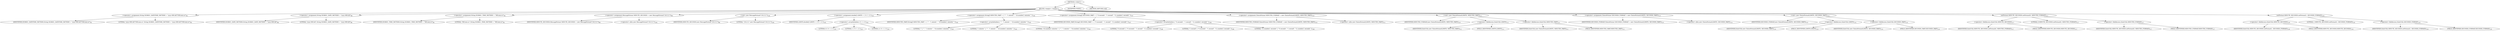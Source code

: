 digraph "&lt;clinit&gt;" {  
"226" [label = <(METHOD,&lt;clinit&gt;)> ]
"227" [label = <(BLOCK,&lt;empty&gt;,&lt;empty&gt;)> ]
"228" [label = <(&lt;operator&gt;.assignment,String ISO8601_DATETIME_PATTERN = &quot;yyyy-MM-dd'T'HH:mm:ss&quot;)<SUB>82</SUB>> ]
"229" [label = <(IDENTIFIER,ISO8601_DATETIME_PATTERN,String ISO8601_DATETIME_PATTERN = &quot;yyyy-MM-dd'T'HH:mm:ss&quot;)<SUB>82</SUB>> ]
"230" [label = <(LITERAL,&quot;yyyy-MM-dd'T'HH:mm:ss&quot;,String ISO8601_DATETIME_PATTERN = &quot;yyyy-MM-dd'T'HH:mm:ss&quot;)<SUB>83</SUB>> ]
"231" [label = <(&lt;operator&gt;.assignment,String ISO8601_DATE_PATTERN = &quot;yyyy-MM-dd&quot;)<SUB>88</SUB>> ]
"232" [label = <(IDENTIFIER,ISO8601_DATE_PATTERN,String ISO8601_DATE_PATTERN = &quot;yyyy-MM-dd&quot;)<SUB>88</SUB>> ]
"233" [label = <(LITERAL,&quot;yyyy-MM-dd&quot;,String ISO8601_DATE_PATTERN = &quot;yyyy-MM-dd&quot;)<SUB>89</SUB>> ]
"234" [label = <(&lt;operator&gt;.assignment,String ISO8601_TIME_PATTERN = &quot;HH:mm:ss&quot;)<SUB>94</SUB>> ]
"235" [label = <(IDENTIFIER,ISO8601_TIME_PATTERN,String ISO8601_TIME_PATTERN = &quot;HH:mm:ss&quot;)<SUB>94</SUB>> ]
"236" [label = <(LITERAL,&quot;HH:mm:ss&quot;,String ISO8601_TIME_PATTERN = &quot;HH:mm:ss&quot;)<SUB>95</SUB>> ]
"237" [label = <(&lt;operator&gt;.assignment,MessageFormat MINUTE_SECONDS = new MessageFormat(&quot;{0}{1}&quot;))<SUB>99</SUB>> ]
"238" [label = <(IDENTIFIER,MINUTE_SECONDS,MessageFormat MINUTE_SECONDS = new MessageFormat(&quot;{0}{1}&quot;))<SUB>99</SUB>> ]
"239" [label = <(&lt;operator&gt;.alloc,new MessageFormat(&quot;{0}{1}&quot;))<SUB>100</SUB>> ]
"240" [label = <(&lt;init&gt;,new MessageFormat(&quot;{0}{1}&quot;))<SUB>100</SUB>> ]
"3" [label = <(IDENTIFIER,MINUTE_SECONDS,new MessageFormat(&quot;{0}{1}&quot;))<SUB>99</SUB>> ]
"241" [label = <(LITERAL,&quot;{0}{1}&quot;,new MessageFormat(&quot;{0}{1}&quot;))<SUB>100</SUB>> ]
"242" [label = <(&lt;operator&gt;.assignment,double[] LIMITS = { 0, 1, 2 })<SUB>102</SUB>> ]
"243" [label = <(IDENTIFIER,LIMITS,double[] LIMITS = { 0, 1, 2 })<SUB>102</SUB>> ]
"244" [label = <(&lt;operator&gt;.arrayInitializer,{ 0, 1, 2 })<SUB>102</SUB>> ]
"245" [label = <(LITERAL,0,{ 0, 1, 2 })<SUB>102</SUB>> ]
"246" [label = <(LITERAL,1,{ 0, 1, 2 })<SUB>102</SUB>> ]
"247" [label = <(LITERAL,2,{ 0, 1, 2 })<SUB>102</SUB>> ]
"248" [label = <(&lt;operator&gt;.assignment,String[] MINUTES_PART = { &quot;&quot;, &quot;1 minute &quot;, &quot;{0,number} minutes &quot; })<SUB>104</SUB>> ]
"249" [label = <(IDENTIFIER,MINUTES_PART,String[] MINUTES_PART = { &quot;&quot;, &quot;1 minute &quot;, &quot;{0,number} minutes &quot; })<SUB>104</SUB>> ]
"250" [label = <(&lt;operator&gt;.arrayInitializer,{ &quot;&quot;, &quot;1 minute &quot;, &quot;{0,number} minutes &quot; })<SUB>105</SUB>> ]
"251" [label = <(LITERAL,&quot;&quot;,{ &quot;&quot;, &quot;1 minute &quot;, &quot;{0,number} minutes &quot; })<SUB>105</SUB>> ]
"252" [label = <(LITERAL,&quot;1 minute &quot;,{ &quot;&quot;, &quot;1 minute &quot;, &quot;{0,number} minutes &quot; })<SUB>105</SUB>> ]
"253" [label = <(LITERAL,&quot;{0,number} minutes &quot;,{ &quot;&quot;, &quot;1 minute &quot;, &quot;{0,number} minutes &quot; })<SUB>105</SUB>> ]
"254" [label = <(&lt;operator&gt;.assignment,String[] SECONDS_PART = { &quot;0 seconds&quot;, &quot;1 second&quot;, &quot;{1,number} seconds&quot; })<SUB>107</SUB>> ]
"255" [label = <(IDENTIFIER,SECONDS_PART,String[] SECONDS_PART = { &quot;0 seconds&quot;, &quot;1 second&quot;, &quot;{1,number} seconds&quot; })<SUB>107</SUB>> ]
"256" [label = <(&lt;operator&gt;.arrayInitializer,{ &quot;0 seconds&quot;, &quot;1 second&quot;, &quot;{1,number} seconds&quot; })<SUB>108</SUB>> ]
"257" [label = <(LITERAL,&quot;0 seconds&quot;,{ &quot;0 seconds&quot;, &quot;1 second&quot;, &quot;{1,number} seconds&quot; })<SUB>108</SUB>> ]
"258" [label = <(LITERAL,&quot;1 second&quot;,{ &quot;0 seconds&quot;, &quot;1 second&quot;, &quot;{1,number} seconds&quot; })<SUB>108</SUB>> ]
"259" [label = <(LITERAL,&quot;{1,number} seconds&quot;,{ &quot;0 seconds&quot;, &quot;1 second&quot;, &quot;{1,number} seconds&quot; })<SUB>108</SUB>> ]
"260" [label = <(&lt;operator&gt;.assignment,ChoiceFormat MINUTES_FORMAT = new ChoiceFormat(LIMITS, MINUTES_PART))<SUB>110</SUB>> ]
"261" [label = <(IDENTIFIER,MINUTES_FORMAT,ChoiceFormat MINUTES_FORMAT = new ChoiceFormat(LIMITS, MINUTES_PART))<SUB>110</SUB>> ]
"262" [label = <(&lt;operator&gt;.alloc,new ChoiceFormat(LIMITS, MINUTES_PART))<SUB>111</SUB>> ]
"263" [label = <(&lt;init&gt;,new ChoiceFormat(LIMITS, MINUTES_PART))<SUB>111</SUB>> ]
"5" [label = <(IDENTIFIER,MINUTES_FORMAT,new ChoiceFormat(LIMITS, MINUTES_PART))<SUB>110</SUB>> ]
"264" [label = <(&lt;operator&gt;.fieldAccess,DateUtils.LIMITS)<SUB>111</SUB>> ]
"265" [label = <(IDENTIFIER,DateUtils,new ChoiceFormat(LIMITS, MINUTES_PART))<SUB>111</SUB>> ]
"266" [label = <(FIELD_IDENTIFIER,LIMITS,LIMITS)<SUB>111</SUB>> ]
"267" [label = <(&lt;operator&gt;.fieldAccess,DateUtils.MINUTES_PART)<SUB>111</SUB>> ]
"268" [label = <(IDENTIFIER,DateUtils,new ChoiceFormat(LIMITS, MINUTES_PART))<SUB>111</SUB>> ]
"269" [label = <(FIELD_IDENTIFIER,MINUTES_PART,MINUTES_PART)<SUB>111</SUB>> ]
"270" [label = <(&lt;operator&gt;.assignment,ChoiceFormat SECONDS_FORMAT = new ChoiceFormat(LIMITS, SECONDS_PART))<SUB>113</SUB>> ]
"271" [label = <(IDENTIFIER,SECONDS_FORMAT,ChoiceFormat SECONDS_FORMAT = new ChoiceFormat(LIMITS, SECONDS_PART))<SUB>113</SUB>> ]
"272" [label = <(&lt;operator&gt;.alloc,new ChoiceFormat(LIMITS, SECONDS_PART))<SUB>114</SUB>> ]
"273" [label = <(&lt;init&gt;,new ChoiceFormat(LIMITS, SECONDS_PART))<SUB>114</SUB>> ]
"7" [label = <(IDENTIFIER,SECONDS_FORMAT,new ChoiceFormat(LIMITS, SECONDS_PART))<SUB>113</SUB>> ]
"274" [label = <(&lt;operator&gt;.fieldAccess,DateUtils.LIMITS)<SUB>114</SUB>> ]
"275" [label = <(IDENTIFIER,DateUtils,new ChoiceFormat(LIMITS, SECONDS_PART))<SUB>114</SUB>> ]
"276" [label = <(FIELD_IDENTIFIER,LIMITS,LIMITS)<SUB>114</SUB>> ]
"277" [label = <(&lt;operator&gt;.fieldAccess,DateUtils.SECONDS_PART)<SUB>114</SUB>> ]
"278" [label = <(IDENTIFIER,DateUtils,new ChoiceFormat(LIMITS, SECONDS_PART))<SUB>114</SUB>> ]
"279" [label = <(FIELD_IDENTIFIER,SECONDS_PART,SECONDS_PART)<SUB>114</SUB>> ]
"280" [label = <(setFormat,MINUTE_SECONDS.setFormat(0, MINUTES_FORMAT))<SUB>117</SUB>> ]
"281" [label = <(&lt;operator&gt;.fieldAccess,DateUtils.MINUTE_SECONDS)<SUB>117</SUB>> ]
"282" [label = <(IDENTIFIER,DateUtils,MINUTE_SECONDS.setFormat(0, MINUTES_FORMAT))<SUB>117</SUB>> ]
"283" [label = <(FIELD_IDENTIFIER,MINUTE_SECONDS,MINUTE_SECONDS)<SUB>117</SUB>> ]
"284" [label = <(LITERAL,0,MINUTE_SECONDS.setFormat(0, MINUTES_FORMAT))<SUB>117</SUB>> ]
"285" [label = <(&lt;operator&gt;.fieldAccess,DateUtils.MINUTES_FORMAT)<SUB>117</SUB>> ]
"286" [label = <(IDENTIFIER,DateUtils,MINUTE_SECONDS.setFormat(0, MINUTES_FORMAT))<SUB>117</SUB>> ]
"287" [label = <(FIELD_IDENTIFIER,MINUTES_FORMAT,MINUTES_FORMAT)<SUB>117</SUB>> ]
"288" [label = <(setFormat,MINUTE_SECONDS.setFormat(1, SECONDS_FORMAT))<SUB>118</SUB>> ]
"289" [label = <(&lt;operator&gt;.fieldAccess,DateUtils.MINUTE_SECONDS)<SUB>118</SUB>> ]
"290" [label = <(IDENTIFIER,DateUtils,MINUTE_SECONDS.setFormat(1, SECONDS_FORMAT))<SUB>118</SUB>> ]
"291" [label = <(FIELD_IDENTIFIER,MINUTE_SECONDS,MINUTE_SECONDS)<SUB>118</SUB>> ]
"292" [label = <(LITERAL,1,MINUTE_SECONDS.setFormat(1, SECONDS_FORMAT))<SUB>118</SUB>> ]
"293" [label = <(&lt;operator&gt;.fieldAccess,DateUtils.SECONDS_FORMAT)<SUB>118</SUB>> ]
"294" [label = <(IDENTIFIER,DateUtils,MINUTE_SECONDS.setFormat(1, SECONDS_FORMAT))<SUB>118</SUB>> ]
"295" [label = <(FIELD_IDENTIFIER,SECONDS_FORMAT,SECONDS_FORMAT)<SUB>118</SUB>> ]
"296" [label = <(MODIFIER,STATIC)> ]
"297" [label = <(METHOD_RETURN,void)> ]
  "226" -> "227" 
  "226" -> "296" 
  "226" -> "297" 
  "227" -> "228" 
  "227" -> "231" 
  "227" -> "234" 
  "227" -> "237" 
  "227" -> "240" 
  "227" -> "242" 
  "227" -> "248" 
  "227" -> "254" 
  "227" -> "260" 
  "227" -> "263" 
  "227" -> "270" 
  "227" -> "273" 
  "227" -> "280" 
  "227" -> "288" 
  "228" -> "229" 
  "228" -> "230" 
  "231" -> "232" 
  "231" -> "233" 
  "234" -> "235" 
  "234" -> "236" 
  "237" -> "238" 
  "237" -> "239" 
  "240" -> "3" 
  "240" -> "241" 
  "242" -> "243" 
  "242" -> "244" 
  "244" -> "245" 
  "244" -> "246" 
  "244" -> "247" 
  "248" -> "249" 
  "248" -> "250" 
  "250" -> "251" 
  "250" -> "252" 
  "250" -> "253" 
  "254" -> "255" 
  "254" -> "256" 
  "256" -> "257" 
  "256" -> "258" 
  "256" -> "259" 
  "260" -> "261" 
  "260" -> "262" 
  "263" -> "5" 
  "263" -> "264" 
  "263" -> "267" 
  "264" -> "265" 
  "264" -> "266" 
  "267" -> "268" 
  "267" -> "269" 
  "270" -> "271" 
  "270" -> "272" 
  "273" -> "7" 
  "273" -> "274" 
  "273" -> "277" 
  "274" -> "275" 
  "274" -> "276" 
  "277" -> "278" 
  "277" -> "279" 
  "280" -> "281" 
  "280" -> "284" 
  "280" -> "285" 
  "281" -> "282" 
  "281" -> "283" 
  "285" -> "286" 
  "285" -> "287" 
  "288" -> "289" 
  "288" -> "292" 
  "288" -> "293" 
  "289" -> "290" 
  "289" -> "291" 
  "293" -> "294" 
  "293" -> "295" 
}
